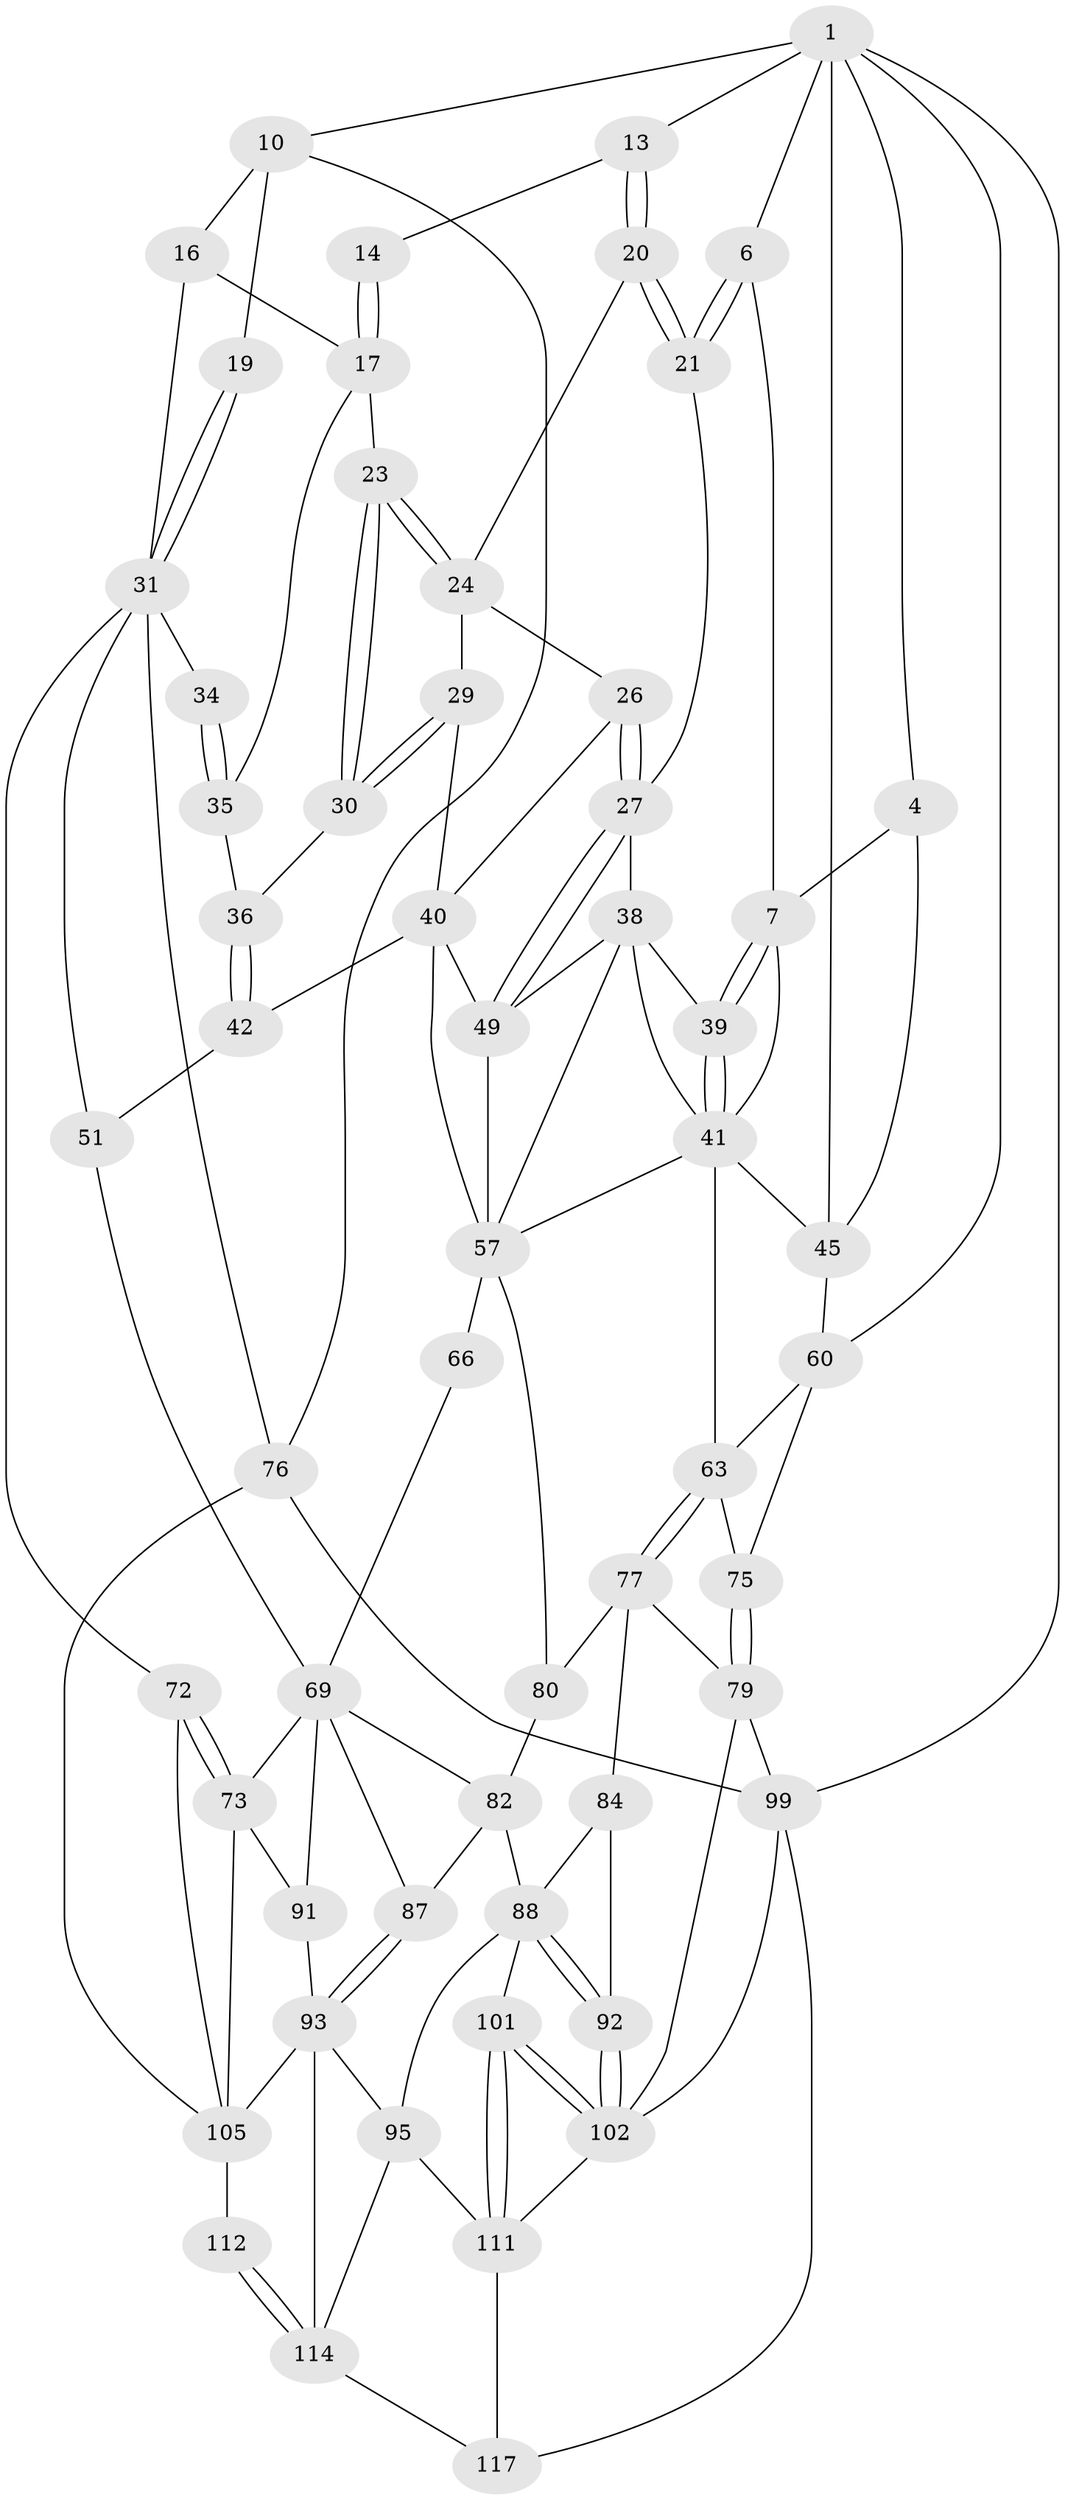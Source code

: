 // original degree distribution, {4: 0.23931623931623933, 5: 0.5042735042735043, 6: 0.23076923076923078, 3: 0.02564102564102564}
// Generated by graph-tools (version 1.1) at 2025/16/03/09/25 04:16:52]
// undirected, 58 vertices, 131 edges
graph export_dot {
graph [start="1"]
  node [color=gray90,style=filled];
  1 [pos="+0.17873070639255795+0",super="+5+2"];
  4 [pos="+0.14469079694333525+0.021626031828270147",super="+9"];
  6 [pos="+0.36793926338684413+0.12307785590387935"];
  7 [pos="+0.33242273729061117+0.14656730596274206",super="+8"];
  10 [pos="+0.6674082724638296+0",super="+11+15"];
  13 [pos="+0.5435742159826116+0"];
  14 [pos="+0.5671347777775443+0"];
  16 [pos="+0.8427762374915799+0.14016633601910303"];
  17 [pos="+0.8164723158774491+0.14439486397002307",super="+22"];
  19 [pos="+1+0.19705198433642154"];
  20 [pos="+0.5767523738282401+0"];
  21 [pos="+0.4882599326696953+0.27189110930910204"];
  23 [pos="+0.7473412231146254+0.18799075407881025"];
  24 [pos="+0.5896446223111437+0.009792689745438952",super="+25"];
  26 [pos="+0.5421477187896897+0.26317755494783857"];
  27 [pos="+0.5044581092333219+0.2895141504440352",super="+28"];
  29 [pos="+0.6431923009701237+0.22665507859516643"];
  30 [pos="+0.7131399702835863+0.23658523290060404"];
  31 [pos="+1+0.3264518285940274",super="+68+32"];
  34 [pos="+0.8506862788757286+0.2865297680638816"];
  35 [pos="+0.8363900593416846+0.28300098136577717"];
  36 [pos="+0.8103252894154406+0.2890530491905449",super="+37"];
  38 [pos="+0.46568874516395314+0.3104908591167899",super="+54"];
  39 [pos="+0.3802735397867266+0.31168800133417945"];
  40 [pos="+0.619613710175411+0.24943466259826044",super="+44"];
  41 [pos="+0.34317673251112324+0.3397452393953134",super="+46"];
  42 [pos="+0.7085271794518694+0.36551437790760677",super="+43"];
  45 [pos="+0.15675236309183613+0.26637130205792037",super="+47"];
  49 [pos="+0.5263432737017062+0.318952131962072",super="+53"];
  51 [pos="+0.8062815507081212+0.4066678154488628",super="+52"];
  57 [pos="+0.5136307249272207+0.423231626557103",super="+59+58"];
  60 [pos="+0.17696016242766985+0.33367159207907593",super="+61"];
  63 [pos="+0.23988978317207912+0.49791746955367483",super="+64"];
  66 [pos="+0.547068977935955+0.5356856817255833"];
  69 [pos="+0.7608194772071176+0.5179966233835409",super="+70+74"];
  72 [pos="+1+0.5869183098083737"];
  73 [pos="+0.8545827473515603+0.6015595421345681",super="+90"];
  75 [pos="+0+0.6198267774396353"];
  76 [pos="+1+1"];
  77 [pos="+0.24943607605936324+0.5658023734200197",super="+78+81"];
  79 [pos="+0+0.6733736993968678",super="+98"];
  80 [pos="+0.4205249074071572+0.6226725944600074"];
  82 [pos="+0.5999591092801784+0.6363332600923625",super="+83"];
  84 [pos="+0.3076616650507685+0.6693774596253939",super="+85"];
  87 [pos="+0.6109945030804718+0.6603389109420921"];
  88 [pos="+0.35588139600834073+0.6882748984533755",super="+89"];
  91 [pos="+0.7171011272534565+0.7206242920741238"];
  92 [pos="+0.24808743771786573+0.7833123177307003"];
  93 [pos="+0.580435003604796+0.799557588331929",super="+97+94"];
  95 [pos="+0.4884407781773855+0.7958948395591121",super="+110"];
  99 [pos="+0+1",super="+100"];
  101 [pos="+0.346447593779001+0.8633091902977906"];
  102 [pos="+0.26163028005424144+0.8324428265146977",super="+103"];
  105 [pos="+0.7995018453085093+0.8047926454730112",super="+108+106"];
  111 [pos="+0.35268862624094727+0.8912058939754849",super="+116"];
  112 [pos="+1+1"];
  114 [pos="+0.5749814870065912+1",super="+115"];
  117 [pos="+0.08249873853844439+1"];
  1 -- 10;
  1 -- 13;
  1 -- 6;
  1 -- 4;
  1 -- 45;
  1 -- 99;
  1 -- 60;
  4 -- 45;
  4 -- 7;
  6 -- 7;
  6 -- 21;
  6 -- 21;
  7 -- 39;
  7 -- 39;
  7 -- 41;
  10 -- 19 [weight=2];
  10 -- 76;
  10 -- 16;
  13 -- 14;
  13 -- 20;
  13 -- 20;
  14 -- 17;
  14 -- 17;
  16 -- 17;
  16 -- 31;
  17 -- 35;
  17 -- 23;
  19 -- 31;
  19 -- 31;
  20 -- 21;
  20 -- 21;
  20 -- 24;
  21 -- 27;
  23 -- 24;
  23 -- 24;
  23 -- 30;
  23 -- 30;
  24 -- 26;
  24 -- 29;
  26 -- 27;
  26 -- 27;
  26 -- 40;
  27 -- 49;
  27 -- 49;
  27 -- 38;
  29 -- 30;
  29 -- 30;
  29 -- 40;
  30 -- 36;
  31 -- 72;
  31 -- 51 [weight=2];
  31 -- 76;
  31 -- 34 [weight=2];
  34 -- 35;
  34 -- 35;
  35 -- 36;
  36 -- 42 [weight=2];
  36 -- 42;
  38 -- 39;
  38 -- 49;
  38 -- 41;
  38 -- 57;
  39 -- 41;
  39 -- 41;
  40 -- 49;
  40 -- 42;
  40 -- 57;
  41 -- 63;
  41 -- 57;
  41 -- 45;
  42 -- 51;
  45 -- 60;
  49 -- 57;
  51 -- 69;
  57 -- 66 [weight=2];
  57 -- 80;
  60 -- 63;
  60 -- 75;
  63 -- 77;
  63 -- 77;
  63 -- 75;
  66 -- 69;
  69 -- 82;
  69 -- 73;
  69 -- 91;
  69 -- 87;
  72 -- 73;
  72 -- 73;
  72 -- 105;
  73 -- 91;
  73 -- 105;
  75 -- 79;
  75 -- 79;
  76 -- 99;
  76 -- 105;
  77 -- 79;
  77 -- 84 [weight=2];
  77 -- 80;
  79 -- 99;
  79 -- 102;
  80 -- 82;
  82 -- 87;
  82 -- 88;
  84 -- 88;
  84 -- 92;
  87 -- 93;
  87 -- 93;
  88 -- 92;
  88 -- 92;
  88 -- 101;
  88 -- 95;
  91 -- 93;
  92 -- 102;
  92 -- 102;
  93 -- 114;
  93 -- 95;
  93 -- 105 [weight=2];
  95 -- 114;
  95 -- 111;
  99 -- 117;
  99 -- 102;
  101 -- 102;
  101 -- 102;
  101 -- 111;
  101 -- 111;
  102 -- 111;
  105 -- 112 [weight=2];
  111 -- 117;
  112 -- 114;
  112 -- 114;
  114 -- 117;
}
